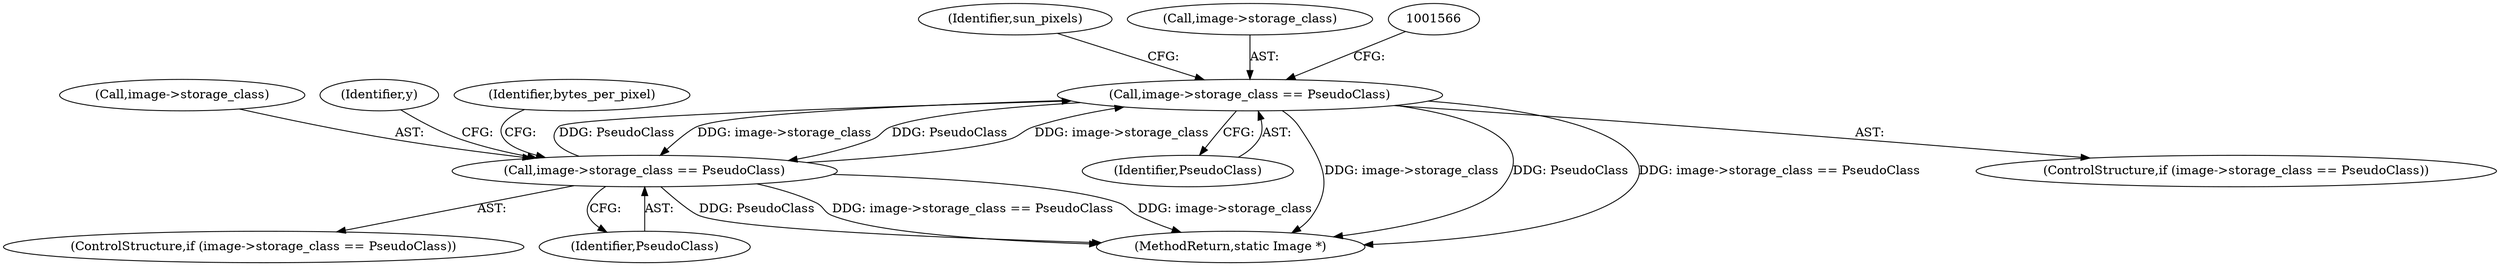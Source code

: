 digraph "0_ImageMagick_3007531bfd326c5c1e29cd41d2cd80c166de8528@pointer" {
"1001560" [label="(Call,image->storage_class == PseudoClass)"];
"1001245" [label="(Call,image->storage_class == PseudoClass)"];
"1001560" [label="(Call,image->storage_class == PseudoClass)"];
"1001246" [label="(Call,image->storage_class)"];
"1001564" [label="(Identifier,PseudoClass)"];
"1001249" [label="(Identifier,PseudoClass)"];
"1001253" [label="(Identifier,y)"];
"1001672" [label="(MethodReturn,static Image *)"];
"1001357" [label="(Identifier,bytes_per_pixel)"];
"1001570" [label="(Identifier,sun_pixels)"];
"1001561" [label="(Call,image->storage_class)"];
"1001559" [label="(ControlStructure,if (image->storage_class == PseudoClass))"];
"1001245" [label="(Call,image->storage_class == PseudoClass)"];
"1001244" [label="(ControlStructure,if (image->storage_class == PseudoClass))"];
"1001560" [label="(Call,image->storage_class == PseudoClass)"];
"1001560" -> "1001559"  [label="AST: "];
"1001560" -> "1001564"  [label="CFG: "];
"1001561" -> "1001560"  [label="AST: "];
"1001564" -> "1001560"  [label="AST: "];
"1001566" -> "1001560"  [label="CFG: "];
"1001570" -> "1001560"  [label="CFG: "];
"1001560" -> "1001672"  [label="DDG: image->storage_class"];
"1001560" -> "1001672"  [label="DDG: PseudoClass"];
"1001560" -> "1001672"  [label="DDG: image->storage_class == PseudoClass"];
"1001560" -> "1001245"  [label="DDG: image->storage_class"];
"1001560" -> "1001245"  [label="DDG: PseudoClass"];
"1001245" -> "1001560"  [label="DDG: image->storage_class"];
"1001245" -> "1001560"  [label="DDG: PseudoClass"];
"1001245" -> "1001244"  [label="AST: "];
"1001245" -> "1001249"  [label="CFG: "];
"1001246" -> "1001245"  [label="AST: "];
"1001249" -> "1001245"  [label="AST: "];
"1001253" -> "1001245"  [label="CFG: "];
"1001357" -> "1001245"  [label="CFG: "];
"1001245" -> "1001672"  [label="DDG: image->storage_class"];
"1001245" -> "1001672"  [label="DDG: PseudoClass"];
"1001245" -> "1001672"  [label="DDG: image->storage_class == PseudoClass"];
}

